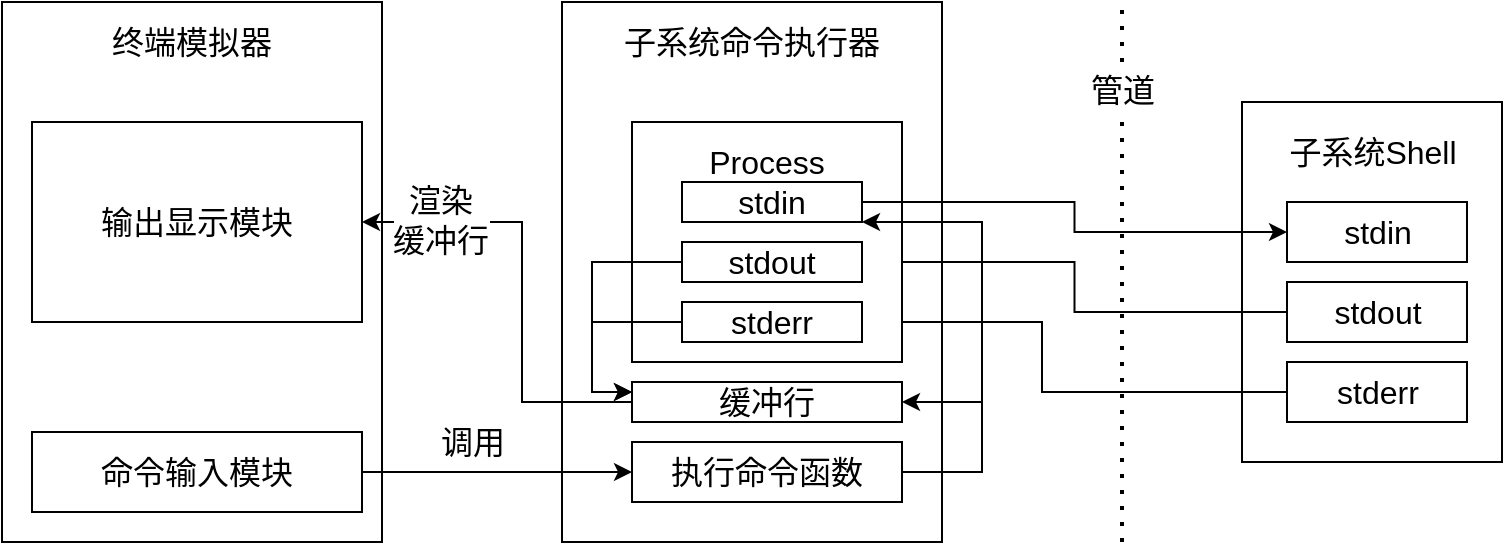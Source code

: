 <mxfile version="14.5.1" type="device"><diagram id="OO7oMT5RA4siS1QZn0lE" name="第 1 页"><mxGraphModel dx="1106" dy="795" grid="1" gridSize="10" guides="1" tooltips="1" connect="1" arrows="1" fold="1" page="1" pageScale="1" pageWidth="2336" pageHeight="1654" math="0" shadow="0"><root><mxCell id="0"/><mxCell id="1" parent="0"/><mxCell id="BG8aqyPNSVAHNcfU1_3W-2" value="" style="rounded=0;whiteSpace=wrap;html=1;" vertex="1" parent="1"><mxGeometry x="180" y="100" width="190" height="270" as="geometry"/></mxCell><mxCell id="BG8aqyPNSVAHNcfU1_3W-4" value="" style="rounded=0;whiteSpace=wrap;html=1;" vertex="1" parent="1"><mxGeometry x="460" y="100" width="190" height="270" as="geometry"/></mxCell><mxCell id="BG8aqyPNSVAHNcfU1_3W-5" value="" style="rounded=0;whiteSpace=wrap;html=1;" vertex="1" parent="1"><mxGeometry x="800" y="150" width="130" height="180" as="geometry"/></mxCell><mxCell id="BG8aqyPNSVAHNcfU1_3W-6" value="子系统Shell" style="text;html=1;strokeColor=none;fillColor=none;align=center;verticalAlign=middle;whiteSpace=wrap;rounded=0;fontSize=16;" vertex="1" parent="1"><mxGeometry x="817.5" y="160" width="95" height="30" as="geometry"/></mxCell><mxCell id="BG8aqyPNSVAHNcfU1_3W-7" value="stdin" style="rounded=0;whiteSpace=wrap;html=1;fontSize=16;" vertex="1" parent="1"><mxGeometry x="822.5" y="200" width="90" height="30" as="geometry"/></mxCell><mxCell id="BG8aqyPNSVAHNcfU1_3W-41" style="edgeStyle=orthogonalEdgeStyle;rounded=0;orthogonalLoop=1;jettySize=auto;html=1;fontSize=16;" edge="1" parent="1" source="BG8aqyPNSVAHNcfU1_3W-8" target="BG8aqyPNSVAHNcfU1_3W-23"><mxGeometry relative="1" as="geometry"/></mxCell><mxCell id="BG8aqyPNSVAHNcfU1_3W-8" value="stdout" style="rounded=0;whiteSpace=wrap;html=1;fontSize=16;" vertex="1" parent="1"><mxGeometry x="822.5" y="240" width="90" height="30" as="geometry"/></mxCell><mxCell id="BG8aqyPNSVAHNcfU1_3W-42" style="edgeStyle=orthogonalEdgeStyle;rounded=0;orthogonalLoop=1;jettySize=auto;html=1;entryX=1;entryY=0.5;entryDx=0;entryDy=0;fontSize=16;" edge="1" parent="1" source="BG8aqyPNSVAHNcfU1_3W-9" target="BG8aqyPNSVAHNcfU1_3W-24"><mxGeometry relative="1" as="geometry"><Array as="points"><mxPoint x="700" y="295"/><mxPoint x="700" y="260"/></Array></mxGeometry></mxCell><mxCell id="BG8aqyPNSVAHNcfU1_3W-9" value="stderr" style="rounded=0;whiteSpace=wrap;html=1;fontSize=16;" vertex="1" parent="1"><mxGeometry x="822.5" y="280" width="90" height="30" as="geometry"/></mxCell><mxCell id="BG8aqyPNSVAHNcfU1_3W-12" value="终端模拟器" style="text;html=1;strokeColor=none;fillColor=none;align=center;verticalAlign=middle;whiteSpace=wrap;rounded=0;fontSize=16;" vertex="1" parent="1"><mxGeometry x="200" y="110" width="150" height="20" as="geometry"/></mxCell><mxCell id="BG8aqyPNSVAHNcfU1_3W-14" value="子系统命令执行器" style="text;html=1;strokeColor=none;fillColor=none;align=center;verticalAlign=middle;whiteSpace=wrap;rounded=0;fontSize=16;" vertex="1" parent="1"><mxGeometry x="485" y="110" width="140" height="20" as="geometry"/></mxCell><mxCell id="BG8aqyPNSVAHNcfU1_3W-15" value="输出显示模块" style="rounded=0;whiteSpace=wrap;html=1;fontSize=16;" vertex="1" parent="1"><mxGeometry x="195" y="160" width="165" height="100" as="geometry"/></mxCell><mxCell id="BG8aqyPNSVAHNcfU1_3W-29" style="edgeStyle=orthogonalEdgeStyle;rounded=0;orthogonalLoop=1;jettySize=auto;html=1;entryX=0;entryY=0.5;entryDx=0;entryDy=0;fontSize=16;" edge="1" parent="1" source="BG8aqyPNSVAHNcfU1_3W-16" target="BG8aqyPNSVAHNcfU1_3W-28"><mxGeometry relative="1" as="geometry"/></mxCell><mxCell id="BG8aqyPNSVAHNcfU1_3W-16" value="命令输入模块" style="rounded=0;whiteSpace=wrap;html=1;fontSize=16;" vertex="1" parent="1"><mxGeometry x="195" y="315" width="165" height="40" as="geometry"/></mxCell><mxCell id="BG8aqyPNSVAHNcfU1_3W-18" value="" style="rounded=0;whiteSpace=wrap;html=1;fontSize=16;" vertex="1" parent="1"><mxGeometry x="495" y="160" width="135" height="120" as="geometry"/></mxCell><mxCell id="BG8aqyPNSVAHNcfU1_3W-19" value="Process" style="text;html=1;strokeColor=none;fillColor=none;align=center;verticalAlign=middle;whiteSpace=wrap;rounded=0;fontSize=16;" vertex="1" parent="1"><mxGeometry x="535" y="170" width="55" height="20" as="geometry"/></mxCell><mxCell id="BG8aqyPNSVAHNcfU1_3W-40" style="edgeStyle=orthogonalEdgeStyle;rounded=0;orthogonalLoop=1;jettySize=auto;html=1;entryX=0;entryY=0.5;entryDx=0;entryDy=0;fontSize=16;" edge="1" parent="1" source="BG8aqyPNSVAHNcfU1_3W-22" target="BG8aqyPNSVAHNcfU1_3W-7"><mxGeometry relative="1" as="geometry"/></mxCell><mxCell id="BG8aqyPNSVAHNcfU1_3W-22" value="stdin" style="rounded=0;whiteSpace=wrap;html=1;fontSize=16;" vertex="1" parent="1"><mxGeometry x="520" y="190" width="90" height="20" as="geometry"/></mxCell><mxCell id="BG8aqyPNSVAHNcfU1_3W-36" style="edgeStyle=orthogonalEdgeStyle;rounded=0;orthogonalLoop=1;jettySize=auto;html=1;entryX=0;entryY=0.25;entryDx=0;entryDy=0;fontSize=16;" edge="1" parent="1" source="BG8aqyPNSVAHNcfU1_3W-23" target="BG8aqyPNSVAHNcfU1_3W-26"><mxGeometry relative="1" as="geometry"><Array as="points"><mxPoint x="475" y="230"/><mxPoint x="475" y="295"/></Array></mxGeometry></mxCell><mxCell id="BG8aqyPNSVAHNcfU1_3W-23" value="stdout" style="rounded=0;whiteSpace=wrap;html=1;fontSize=16;" vertex="1" parent="1"><mxGeometry x="520" y="220" width="90" height="20" as="geometry"/></mxCell><mxCell id="BG8aqyPNSVAHNcfU1_3W-38" style="edgeStyle=orthogonalEdgeStyle;rounded=0;orthogonalLoop=1;jettySize=auto;html=1;entryX=0;entryY=0.25;entryDx=0;entryDy=0;fontSize=16;" edge="1" parent="1" source="BG8aqyPNSVAHNcfU1_3W-24" target="BG8aqyPNSVAHNcfU1_3W-26"><mxGeometry relative="1" as="geometry"><Array as="points"><mxPoint x="475" y="260"/><mxPoint x="475" y="290"/><mxPoint x="475" y="290"/><mxPoint x="475" y="295"/></Array></mxGeometry></mxCell><mxCell id="BG8aqyPNSVAHNcfU1_3W-24" value="stderr" style="rounded=0;whiteSpace=wrap;html=1;fontSize=16;" vertex="1" parent="1"><mxGeometry x="520" y="250" width="90" height="20" as="geometry"/></mxCell><mxCell id="BG8aqyPNSVAHNcfU1_3W-34" style="edgeStyle=orthogonalEdgeStyle;rounded=0;orthogonalLoop=1;jettySize=auto;html=1;entryX=1;entryY=0.5;entryDx=0;entryDy=0;fontSize=16;" edge="1" parent="1" source="BG8aqyPNSVAHNcfU1_3W-26" target="BG8aqyPNSVAHNcfU1_3W-15"><mxGeometry relative="1" as="geometry"><Array as="points"><mxPoint x="440" y="300"/><mxPoint x="440" y="210"/></Array></mxGeometry></mxCell><mxCell id="BG8aqyPNSVAHNcfU1_3W-35" value="渲染&lt;br&gt;缓冲行" style="edgeLabel;html=1;align=center;verticalAlign=middle;resizable=0;points=[];fontSize=16;" vertex="1" connectable="0" parent="BG8aqyPNSVAHNcfU1_3W-34"><mxGeometry x="0.653" y="-1" relative="1" as="geometry"><mxPoint as="offset"/></mxGeometry></mxCell><mxCell id="BG8aqyPNSVAHNcfU1_3W-26" value="缓冲行" style="rounded=0;whiteSpace=wrap;html=1;fontSize=16;" vertex="1" parent="1"><mxGeometry x="495" y="290" width="135" height="20" as="geometry"/></mxCell><mxCell id="BG8aqyPNSVAHNcfU1_3W-31" style="edgeStyle=orthogonalEdgeStyle;rounded=0;orthogonalLoop=1;jettySize=auto;html=1;entryX=1;entryY=0.5;entryDx=0;entryDy=0;fontSize=16;" edge="1" parent="1" source="BG8aqyPNSVAHNcfU1_3W-28" target="BG8aqyPNSVAHNcfU1_3W-26"><mxGeometry relative="1" as="geometry"><Array as="points"><mxPoint x="670" y="335"/><mxPoint x="670" y="300"/></Array></mxGeometry></mxCell><mxCell id="BG8aqyPNSVAHNcfU1_3W-32" style="edgeStyle=orthogonalEdgeStyle;rounded=0;orthogonalLoop=1;jettySize=auto;html=1;entryX=1;entryY=1;entryDx=0;entryDy=0;fontSize=16;" edge="1" parent="1" source="BG8aqyPNSVAHNcfU1_3W-28" target="BG8aqyPNSVAHNcfU1_3W-22"><mxGeometry relative="1" as="geometry"><Array as="points"><mxPoint x="670" y="335"/><mxPoint x="670" y="210"/></Array></mxGeometry></mxCell><mxCell id="BG8aqyPNSVAHNcfU1_3W-28" value="执行命令函数" style="rounded=0;whiteSpace=wrap;html=1;fontSize=16;" vertex="1" parent="1"><mxGeometry x="495" y="320" width="135" height="30" as="geometry"/></mxCell><mxCell id="BG8aqyPNSVAHNcfU1_3W-30" value="调用" style="text;html=1;align=center;verticalAlign=middle;resizable=0;points=[];autosize=1;fontSize=16;" vertex="1" parent="1"><mxGeometry x="390" y="310" width="50" height="20" as="geometry"/></mxCell><mxCell id="BG8aqyPNSVAHNcfU1_3W-43" value="" style="endArrow=none;dashed=1;html=1;dashPattern=1 3;strokeWidth=2;fontSize=16;" edge="1" parent="1"><mxGeometry width="50" height="50" relative="1" as="geometry"><mxPoint x="740" y="370" as="sourcePoint"/><mxPoint x="740" y="100" as="targetPoint"/></mxGeometry></mxCell><mxCell id="BG8aqyPNSVAHNcfU1_3W-45" value="管道" style="edgeLabel;html=1;align=center;verticalAlign=middle;resizable=0;points=[];fontSize=16;" vertex="1" connectable="0" parent="BG8aqyPNSVAHNcfU1_3W-43"><mxGeometry x="0.674" relative="1" as="geometry"><mxPoint as="offset"/></mxGeometry></mxCell></root></mxGraphModel></diagram></mxfile>